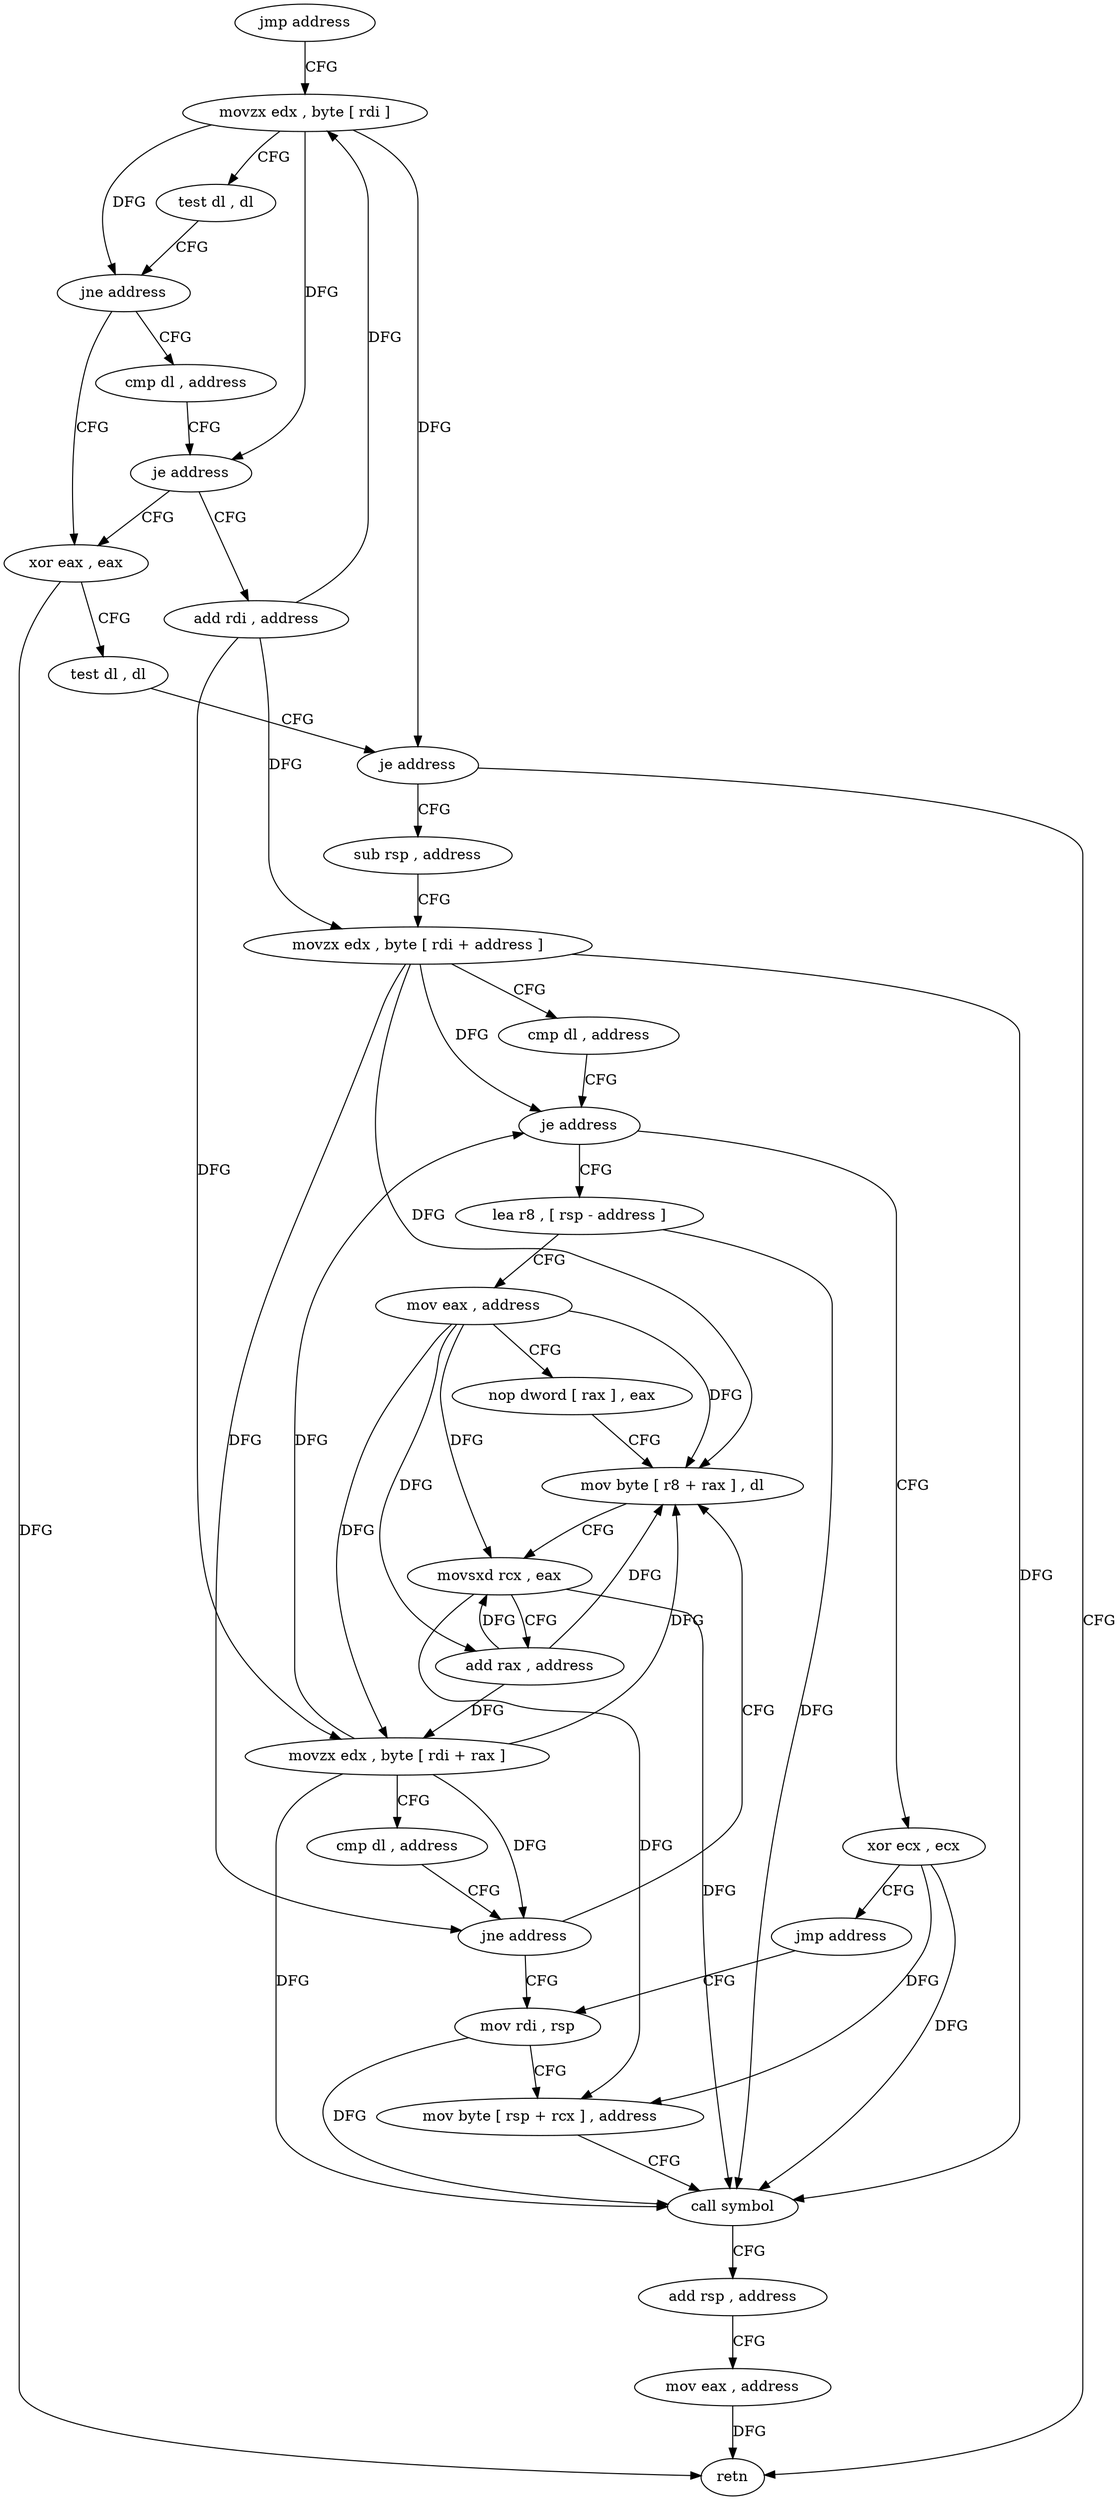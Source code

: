digraph "func" {
"129760" [label = "jmp address" ]
"129777" [label = "movzx edx , byte [ rdi ]" ]
"129780" [label = "test dl , dl" ]
"129782" [label = "jne address" ]
"129768" [label = "cmp dl , address" ]
"129784" [label = "xor eax , eax" ]
"129771" [label = "je address" ]
"129773" [label = "add rdi , address" ]
"129786" [label = "test dl , dl" ]
"129788" [label = "je address" ]
"129857" [label = "retn" ]
"129790" [label = "sub rsp , address" ]
"129794" [label = "movzx edx , byte [ rdi + address ]" ]
"129798" [label = "cmp dl , address" ]
"129801" [label = "je address" ]
"129859" [label = "xor ecx , ecx" ]
"129803" [label = "lea r8 , [ rsp - address ]" ]
"129861" [label = "jmp address" ]
"129836" [label = "mov rdi , rsp" ]
"129808" [label = "mov eax , address" ]
"129813" [label = "nop dword [ rax ] , eax" ]
"129816" [label = "mov byte [ r8 + rax ] , dl" ]
"129839" [label = "mov byte [ rsp + rcx ] , address" ]
"129843" [label = "call symbol" ]
"129848" [label = "add rsp , address" ]
"129852" [label = "mov eax , address" ]
"129820" [label = "movsxd rcx , eax" ]
"129823" [label = "add rax , address" ]
"129827" [label = "movzx edx , byte [ rdi + rax ]" ]
"129831" [label = "cmp dl , address" ]
"129834" [label = "jne address" ]
"129760" -> "129777" [ label = "CFG" ]
"129777" -> "129780" [ label = "CFG" ]
"129777" -> "129782" [ label = "DFG" ]
"129777" -> "129771" [ label = "DFG" ]
"129777" -> "129788" [ label = "DFG" ]
"129780" -> "129782" [ label = "CFG" ]
"129782" -> "129768" [ label = "CFG" ]
"129782" -> "129784" [ label = "CFG" ]
"129768" -> "129771" [ label = "CFG" ]
"129784" -> "129786" [ label = "CFG" ]
"129784" -> "129857" [ label = "DFG" ]
"129771" -> "129784" [ label = "CFG" ]
"129771" -> "129773" [ label = "CFG" ]
"129773" -> "129777" [ label = "DFG" ]
"129773" -> "129794" [ label = "DFG" ]
"129773" -> "129827" [ label = "DFG" ]
"129786" -> "129788" [ label = "CFG" ]
"129788" -> "129857" [ label = "CFG" ]
"129788" -> "129790" [ label = "CFG" ]
"129790" -> "129794" [ label = "CFG" ]
"129794" -> "129798" [ label = "CFG" ]
"129794" -> "129801" [ label = "DFG" ]
"129794" -> "129843" [ label = "DFG" ]
"129794" -> "129816" [ label = "DFG" ]
"129794" -> "129834" [ label = "DFG" ]
"129798" -> "129801" [ label = "CFG" ]
"129801" -> "129859" [ label = "CFG" ]
"129801" -> "129803" [ label = "CFG" ]
"129859" -> "129861" [ label = "CFG" ]
"129859" -> "129839" [ label = "DFG" ]
"129859" -> "129843" [ label = "DFG" ]
"129803" -> "129808" [ label = "CFG" ]
"129803" -> "129843" [ label = "DFG" ]
"129861" -> "129836" [ label = "CFG" ]
"129836" -> "129839" [ label = "CFG" ]
"129836" -> "129843" [ label = "DFG" ]
"129808" -> "129813" [ label = "CFG" ]
"129808" -> "129816" [ label = "DFG" ]
"129808" -> "129820" [ label = "DFG" ]
"129808" -> "129823" [ label = "DFG" ]
"129808" -> "129827" [ label = "DFG" ]
"129813" -> "129816" [ label = "CFG" ]
"129816" -> "129820" [ label = "CFG" ]
"129839" -> "129843" [ label = "CFG" ]
"129843" -> "129848" [ label = "CFG" ]
"129848" -> "129852" [ label = "CFG" ]
"129852" -> "129857" [ label = "DFG" ]
"129820" -> "129823" [ label = "CFG" ]
"129820" -> "129839" [ label = "DFG" ]
"129820" -> "129843" [ label = "DFG" ]
"129823" -> "129827" [ label = "DFG" ]
"129823" -> "129820" [ label = "DFG" ]
"129823" -> "129816" [ label = "DFG" ]
"129827" -> "129831" [ label = "CFG" ]
"129827" -> "129801" [ label = "DFG" ]
"129827" -> "129816" [ label = "DFG" ]
"129827" -> "129843" [ label = "DFG" ]
"129827" -> "129834" [ label = "DFG" ]
"129831" -> "129834" [ label = "CFG" ]
"129834" -> "129816" [ label = "CFG" ]
"129834" -> "129836" [ label = "CFG" ]
}
